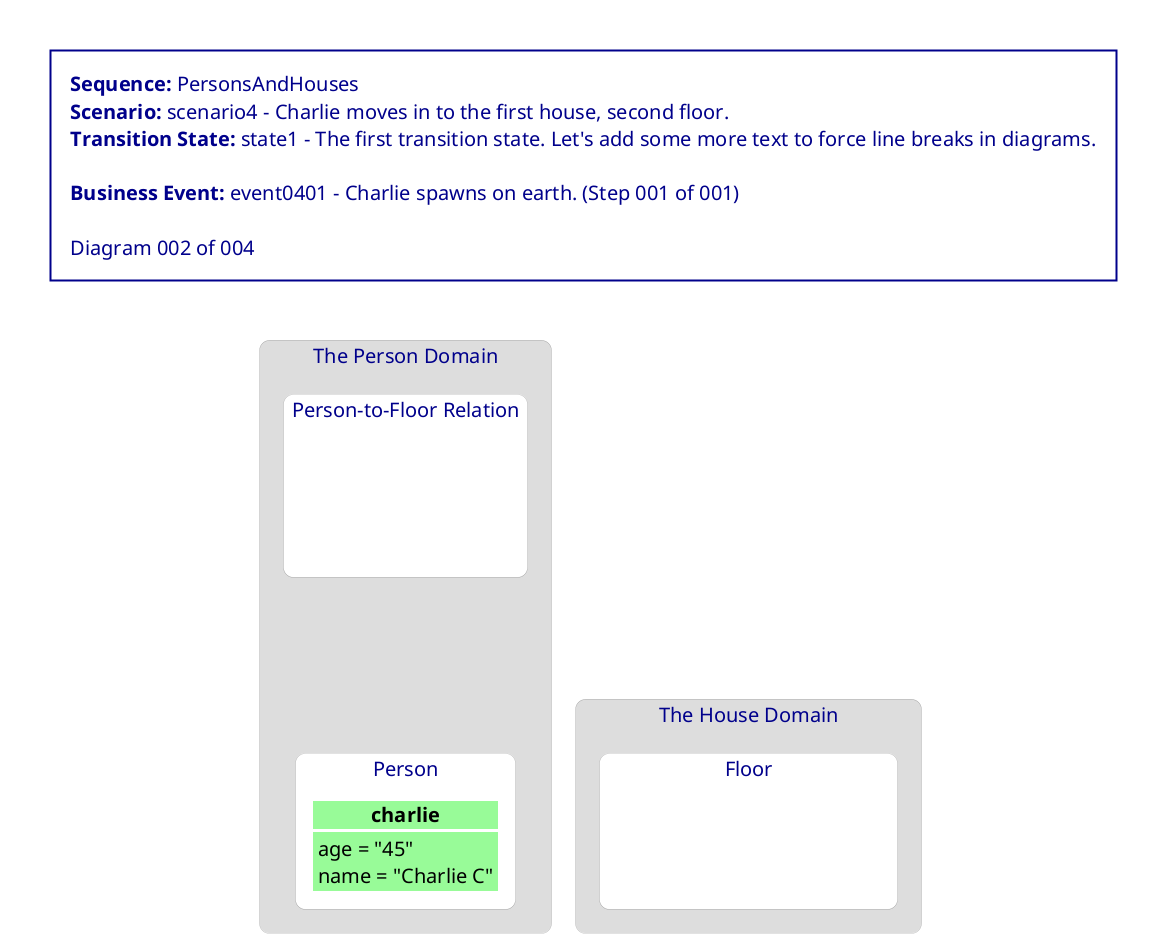 @startuml PersonsAndHouses_scenario4_state1_002_event0401_001

<style>
    Shadowing false
    Rectangle {
        FontSize 18
        FontStyle bold
        HorizontalAlignment left
        LineThickness 0
        RoundCorner 20
    }
    Object {
        FontSize 20
        FontStyle normal
        HorizontalAlignment left
        LineColor white
        LineThickness 3
        RoundCorner 20
    }
    Arrow {
        LineThickness 3
    }
    Title {
        BackgroundColor white
        FontColor darkblue
        FontSize 20
        FontStyle normal
        HorizontalAlignment left
        LineColor darkblue
        LineThickness 2
        Margin 50
        Padding 20
    }
</style>

title \
<b>Sequence:</b> PersonsAndHouses\n\
<b>Scenario:</b> scenario4 - Charlie moves in to the first house, second floor.\n\
<b>Transition State:</b> state1 - The first transition state. Let's add some more text to force line breaks in diagrams.\n\n\
<b>Business Event:</b> event0401 - Charlie spawns on earth. (Step 001 of 001)\n\n\
Diagram 002 of 004

rectangle "The House Domain" as housedomain #DDDDDD {
    rectangle "Floor" as housedomain_floorclass #white {
        object "<color:white><b>floor0102</b></color>" as housedomain_floorclass_floor0102 #white {
            <color:white>house_fk = "house01"</color>
            <color:white>name = "The Second Floor"</color>
        }
    }
}
rectangle "The Person Domain" as persondomain #DDDDDD {
    rectangle "Person-to-Floor Relation" as persondomain_p2fclass #white {
        object "<color:white><b>p2f05</b></color>" as persondomain_p2fclass_p2f05 #white {
            <color:white>floor_fk = "floor0102"</color>
            <color:white>person_fk = "charlie"</color>
            <color:white>type = "tenant"</color>
        }
    }
    rectangle "Person" as persondomain_personclass #white {
        object "<color:black><b>charlie</b></color>" as persondomain_personclass_charlie #palegreen {
            <color:black>age = "45"</color>
            <color:black>name = "Charlie C"</color>
        }
    }
}

persondomain_p2fclass_p2f05 --[hidden]--> housedomain_floorclass_floor0102
persondomain_p2fclass_p2f05 --[hidden]--> persondomain_personclass_charlie

@enduml
